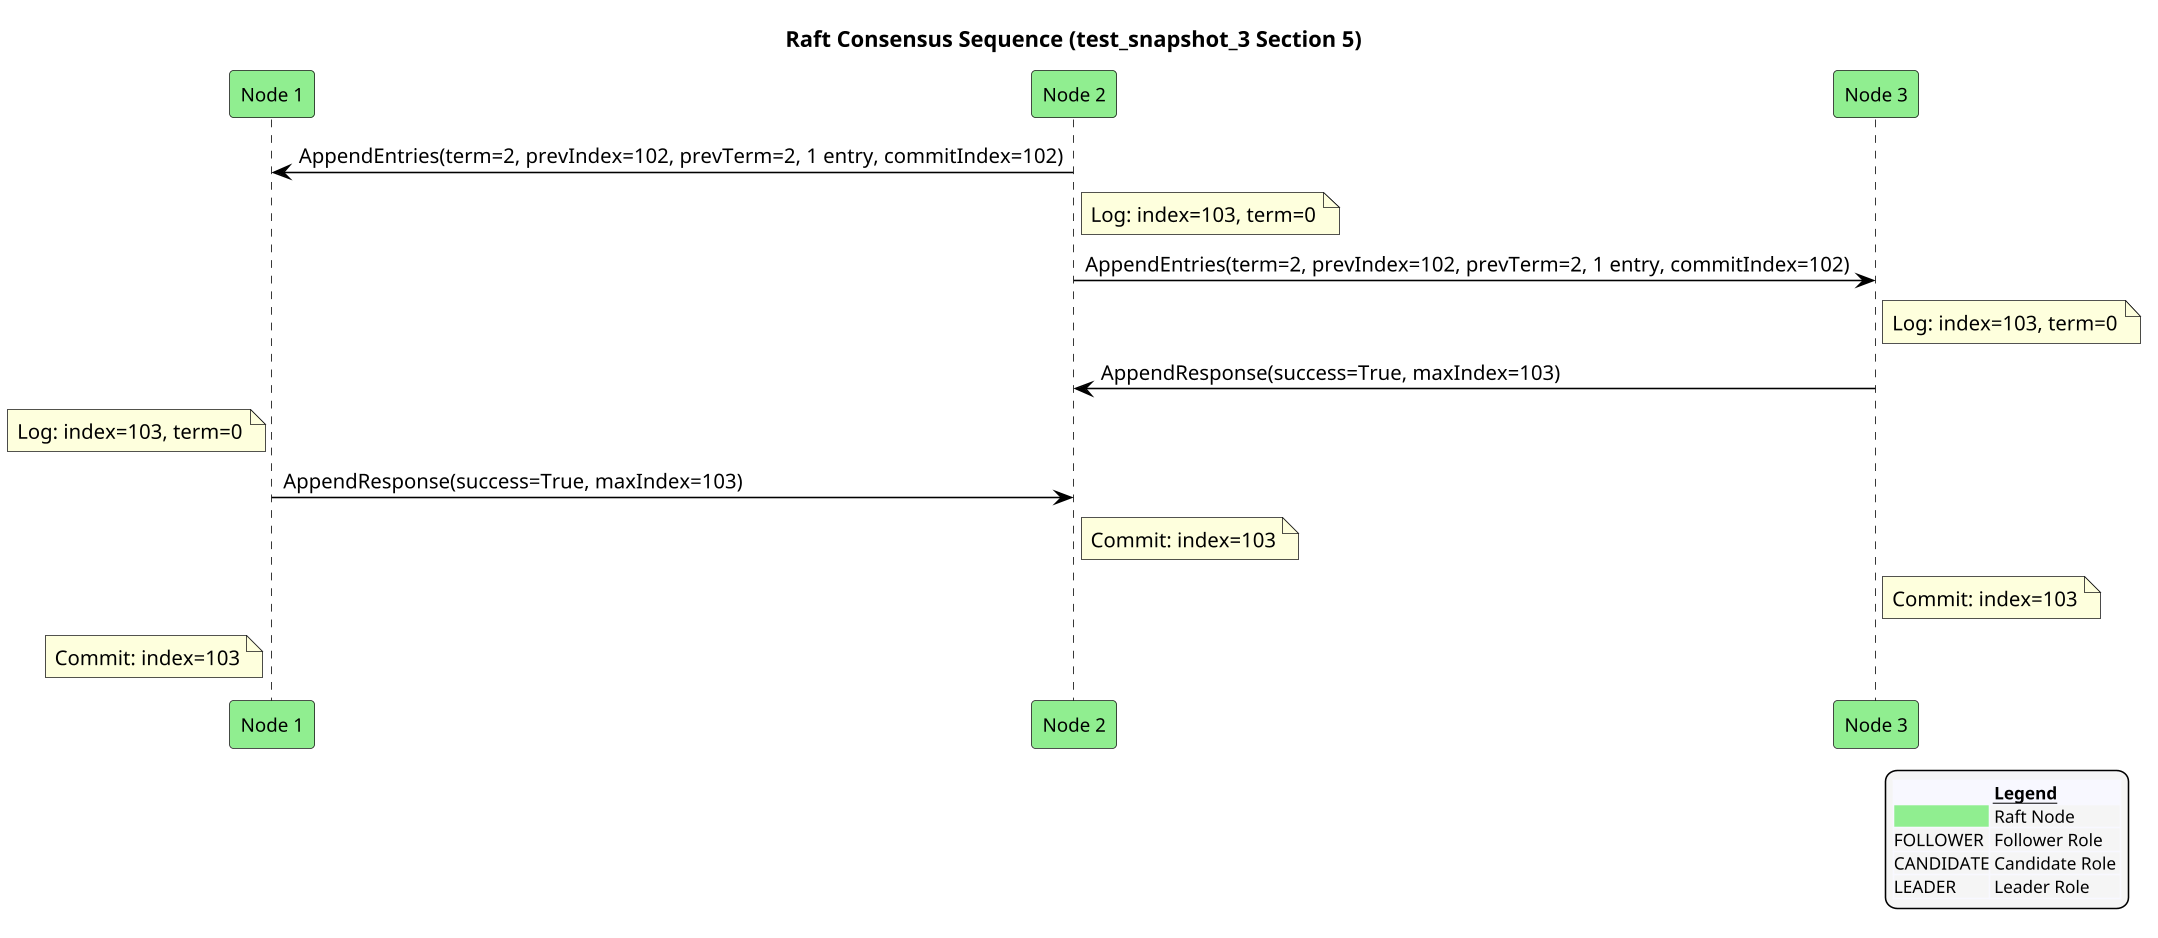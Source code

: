 @startuml
!pragma ratio 0.7
skinparam dpi 150
skinparam monochrome false
skinparam sequence {
  ArrowColor Black
  ActorBorderColor Black
  LifeLineBorderColor Black
  ParticipantFontSize 12
  Padding 10
}
skinparam legend {
  BackgroundColor #F5F5F5
  FontSize 11
}
title Raft Consensus Sequence (test_snapshot_3 Section 5)

participant "Node 1" as n1 order 10 #Lightgreen
participant "Node 2" as n2 order 20 #Lightgreen
participant "Node 3" as n3 order 30 #Lightgreen
n2 -> n1: AppendEntries(term=2, prevIndex=102, prevTerm=2, 1 entry, commitIndex=102)
note right of n2: Log: index=103, term=0
n2 -> n3: AppendEntries(term=2, prevIndex=102, prevTerm=2, 1 entry, commitIndex=102)
note right of n3: Log: index=103, term=0
n3 -> n2: AppendResponse(success=True, maxIndex=103)
note left of n1: Log: index=103, term=0
n1 -> n2: AppendResponse(success=True, maxIndex=103)
note right of n2: Commit: index=103
note right of n3: Commit: index=103
note left of n1: Commit: index=103

legend right
  <#GhostWhite,#GhostWhite>|      |= __Legend__ |
  |<#Lightgreen>| Raft Node |
  |FOLLOWER| Follower Role |
  |CANDIDATE| Candidate Role |
  |LEADER| Leader Role |
endlegend
@enduml
